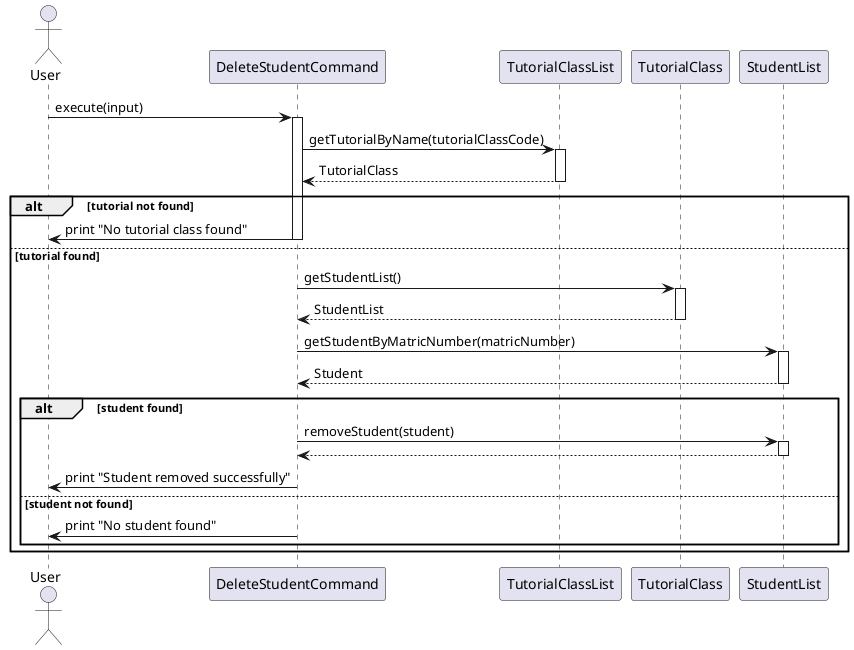 @startuml
actor User

participant "DeleteStudentCommand" as DSC
participant "TutorialClassList" as TCL
participant "TutorialClass" as TC
participant "StudentList" as SL

User -> DSC: execute(input)
activate DSC

DSC -> TCL: getTutorialByName(tutorialClassCode)
activate TCL
TCL --> DSC: TutorialClass
deactivate TCL

alt tutorial not found
    DSC -> User: print "No tutorial class found"
    deactivate DSC
else tutorial found
    DSC -> TC: getStudentList()
    activate TC
    TC --> DSC: StudentList
    deactivate TC

    DSC -> SL: getStudentByMatricNumber(matricNumber)
    activate SL
    SL --> DSC: Student
    deactivate SL

    alt student found
        DSC -> SL: removeStudent(student)
        activate SL
        SL --> DSC
        deactivate SL
        DSC -> User: print "Student removed successfully"
    else student not found
        DSC -> User: print "No student found"
    end
    deactivate DSC
end

@enduml
